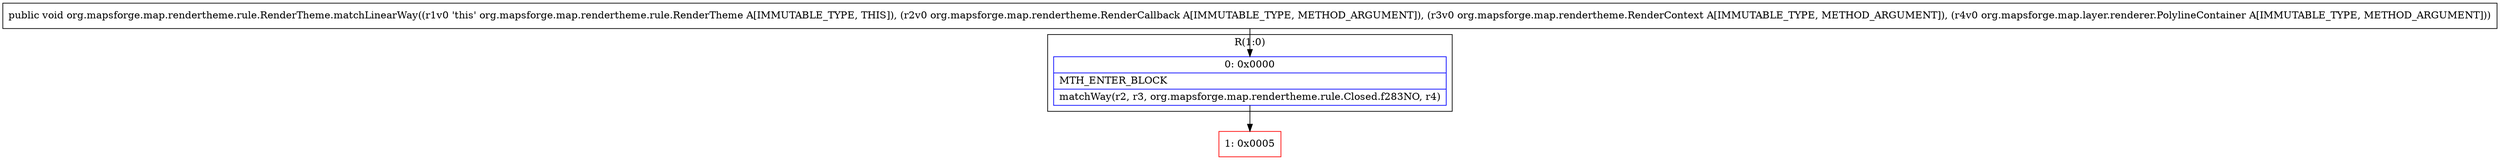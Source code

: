 digraph "CFG fororg.mapsforge.map.rendertheme.rule.RenderTheme.matchLinearWay(Lorg\/mapsforge\/map\/rendertheme\/RenderCallback;Lorg\/mapsforge\/map\/rendertheme\/RenderContext;Lorg\/mapsforge\/map\/layer\/renderer\/PolylineContainer;)V" {
subgraph cluster_Region_1173683646 {
label = "R(1:0)";
node [shape=record,color=blue];
Node_0 [shape=record,label="{0\:\ 0x0000|MTH_ENTER_BLOCK\l|matchWay(r2, r3, org.mapsforge.map.rendertheme.rule.Closed.f283NO, r4)\l}"];
}
Node_1 [shape=record,color=red,label="{1\:\ 0x0005}"];
MethodNode[shape=record,label="{public void org.mapsforge.map.rendertheme.rule.RenderTheme.matchLinearWay((r1v0 'this' org.mapsforge.map.rendertheme.rule.RenderTheme A[IMMUTABLE_TYPE, THIS]), (r2v0 org.mapsforge.map.rendertheme.RenderCallback A[IMMUTABLE_TYPE, METHOD_ARGUMENT]), (r3v0 org.mapsforge.map.rendertheme.RenderContext A[IMMUTABLE_TYPE, METHOD_ARGUMENT]), (r4v0 org.mapsforge.map.layer.renderer.PolylineContainer A[IMMUTABLE_TYPE, METHOD_ARGUMENT])) }"];
MethodNode -> Node_0;
Node_0 -> Node_1;
}

